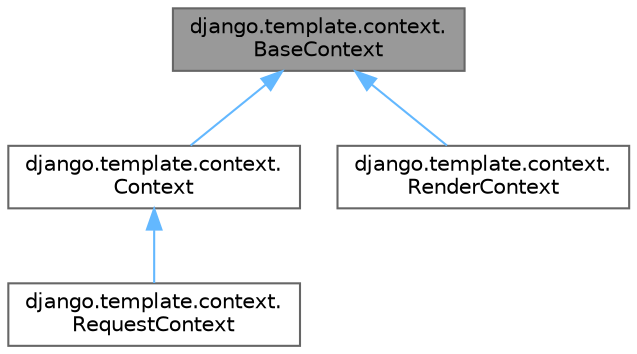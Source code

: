 digraph "django.template.context.BaseContext"
{
 // LATEX_PDF_SIZE
  bgcolor="transparent";
  edge [fontname=Helvetica,fontsize=10,labelfontname=Helvetica,labelfontsize=10];
  node [fontname=Helvetica,fontsize=10,shape=box,height=0.2,width=0.4];
  Node1 [id="Node000001",label="django.template.context.\lBaseContext",height=0.2,width=0.4,color="gray40", fillcolor="grey60", style="filled", fontcolor="black",tooltip=" "];
  Node1 -> Node2 [id="edge1_Node000001_Node000002",dir="back",color="steelblue1",style="solid",tooltip=" "];
  Node2 [id="Node000002",label="django.template.context.\lContext",height=0.2,width=0.4,color="gray40", fillcolor="white", style="filled",URL="$classdjango_1_1template_1_1context_1_1_context.html",tooltip=" "];
  Node2 -> Node3 [id="edge2_Node000002_Node000003",dir="back",color="steelblue1",style="solid",tooltip=" "];
  Node3 [id="Node000003",label="django.template.context.\lRequestContext",height=0.2,width=0.4,color="gray40", fillcolor="white", style="filled",URL="$classdjango_1_1template_1_1context_1_1_request_context.html",tooltip=" "];
  Node1 -> Node4 [id="edge3_Node000001_Node000004",dir="back",color="steelblue1",style="solid",tooltip=" "];
  Node4 [id="Node000004",label="django.template.context.\lRenderContext",height=0.2,width=0.4,color="gray40", fillcolor="white", style="filled",URL="$classdjango_1_1template_1_1context_1_1_render_context.html",tooltip=" "];
}
